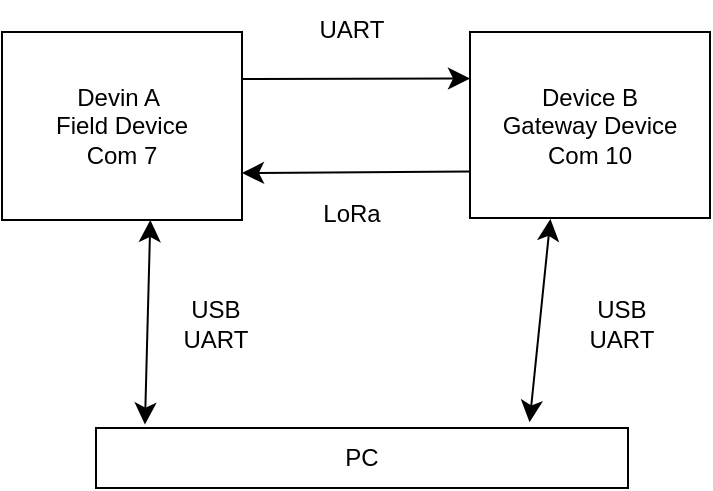 <mxfile version="26.0.10">
  <diagram name="Page-1" id="rw0GzpPOyDwTYIhDTkiK">
    <mxGraphModel dx="630" dy="1204" grid="0" gridSize="10" guides="1" tooltips="1" connect="1" arrows="1" fold="1" page="0" pageScale="1" pageWidth="850" pageHeight="1100" math="0" shadow="0">
      <root>
        <mxCell id="0" />
        <mxCell id="1" parent="0" />
        <mxCell id="N4wHxkVkyAUQMqO68sHh-6" style="edgeStyle=none;curved=1;rounded=0;orthogonalLoop=1;jettySize=auto;html=1;exitX=1;exitY=0.25;exitDx=0;exitDy=0;entryX=0;entryY=0.25;entryDx=0;entryDy=0;fontSize=12;startSize=8;endSize=8;" edge="1" parent="1" source="N4wHxkVkyAUQMqO68sHh-1" target="N4wHxkVkyAUQMqO68sHh-2">
          <mxGeometry relative="1" as="geometry" />
        </mxCell>
        <mxCell id="N4wHxkVkyAUQMqO68sHh-1" value="Devin A&amp;nbsp;&lt;div&gt;Field Device&lt;/div&gt;&lt;div&gt;Com 7&lt;/div&gt;" style="rounded=0;whiteSpace=wrap;html=1;" vertex="1" parent="1">
          <mxGeometry x="5" y="-59" width="120" height="94" as="geometry" />
        </mxCell>
        <mxCell id="N4wHxkVkyAUQMqO68sHh-7" style="edgeStyle=none;curved=1;rounded=0;orthogonalLoop=1;jettySize=auto;html=1;exitX=0;exitY=0.75;exitDx=0;exitDy=0;entryX=1;entryY=0.75;entryDx=0;entryDy=0;fontSize=12;startSize=8;endSize=8;" edge="1" parent="1" source="N4wHxkVkyAUQMqO68sHh-2" target="N4wHxkVkyAUQMqO68sHh-1">
          <mxGeometry relative="1" as="geometry" />
        </mxCell>
        <mxCell id="N4wHxkVkyAUQMqO68sHh-2" value="Device B&lt;div&gt;Gateway Device&lt;/div&gt;&lt;div&gt;Com 10&lt;/div&gt;" style="rounded=0;whiteSpace=wrap;html=1;" vertex="1" parent="1">
          <mxGeometry x="239" y="-59" width="120" height="93" as="geometry" />
        </mxCell>
        <mxCell id="N4wHxkVkyAUQMqO68sHh-3" value="PC" style="rounded=0;whiteSpace=wrap;html=1;" vertex="1" parent="1">
          <mxGeometry x="52" y="139" width="266" height="30" as="geometry" />
        </mxCell>
        <mxCell id="N4wHxkVkyAUQMqO68sHh-9" value="" style="endArrow=classic;startArrow=classic;html=1;rounded=0;fontSize=12;startSize=8;endSize=8;curved=1;entryX=0.618;entryY=1;entryDx=0;entryDy=0;entryPerimeter=0;exitX=0.092;exitY=-0.057;exitDx=0;exitDy=0;exitPerimeter=0;" edge="1" parent="1" source="N4wHxkVkyAUQMqO68sHh-3" target="N4wHxkVkyAUQMqO68sHh-1">
          <mxGeometry width="50" height="50" relative="1" as="geometry">
            <mxPoint x="47" y="116" as="sourcePoint" />
            <mxPoint x="97" y="66" as="targetPoint" />
          </mxGeometry>
        </mxCell>
        <mxCell id="N4wHxkVkyAUQMqO68sHh-10" value="" style="endArrow=classic;startArrow=classic;html=1;rounded=0;fontSize=12;startSize=8;endSize=8;curved=1;entryX=0.335;entryY=1.005;entryDx=0;entryDy=0;entryPerimeter=0;exitX=0.815;exitY=-0.095;exitDx=0;exitDy=0;exitPerimeter=0;" edge="1" parent="1" source="N4wHxkVkyAUQMqO68sHh-3" target="N4wHxkVkyAUQMqO68sHh-2">
          <mxGeometry width="50" height="50" relative="1" as="geometry">
            <mxPoint x="278" y="146" as="sourcePoint" />
            <mxPoint x="279" y="45" as="targetPoint" />
          </mxGeometry>
        </mxCell>
        <mxCell id="N4wHxkVkyAUQMqO68sHh-11" value="LoRa&lt;span style=&quot;color: rgba(0, 0, 0, 0); font-family: monospace; font-size: 0px; text-align: start; text-wrap-mode: nowrap;&quot;&gt;%3CmxGraphModel%3E%3Croot%3E%3CmxCell%20id%3D%220%22%2F%3E%3CmxCell%20id%3D%221%22%20parent%3D%220%22%2F%3E%3CmxCell%20id%3D%222%22%20value%3D%22%22%20style%3D%22endArrow%3Dclassic%3BstartArrow%3Dclassic%3Bhtml%3D1%3Brounded%3D0%3BfontSize%3D12%3BstartSize%3D8%3BendSize%3D8%3Bcurved%3D1%3BentryX%3D0.618%3BentryY%3D1%3BentryDx%3D0%3BentryDy%3D0%3BentryPerimeter%3D0%3BexitX%3D0.092%3BexitY%3D-0.057%3BexitDx%3D0%3BexitDy%3D0%3BexitPerimeter%3D0%3B%22%20edge%3D%221%22%20parent%3D%221%22%3E%3CmxGeometry%20width%3D%2250%22%20height%3D%2250%22%20relative%3D%221%22%20as%3D%22geometry%22%3E%3CmxPoint%20x%3D%2278%22%20y%3D%22136%22%20as%3D%22sourcePoint%22%2F%3E%3CmxPoint%20x%3D%2279%22%20y%3D%2235%22%20as%3D%22targetPoint%22%2F%3E%3C%2FmxGeometry%3E%3C%2FmxCell%3E%3C%2Froot%3E%3C%2FmxGraphModel%3E&lt;/span&gt;" style="text;html=1;align=center;verticalAlign=middle;whiteSpace=wrap;rounded=0;" vertex="1" parent="1">
          <mxGeometry x="150" y="17" width="60" height="30" as="geometry" />
        </mxCell>
        <mxCell id="N4wHxkVkyAUQMqO68sHh-12" value="UART" style="text;html=1;align=center;verticalAlign=middle;whiteSpace=wrap;rounded=0;" vertex="1" parent="1">
          <mxGeometry x="150" y="-75" width="60" height="30" as="geometry" />
        </mxCell>
        <mxCell id="N4wHxkVkyAUQMqO68sHh-13" value="USB&lt;div&gt;UART&lt;/div&gt;" style="text;html=1;align=center;verticalAlign=middle;whiteSpace=wrap;rounded=0;" vertex="1" parent="1">
          <mxGeometry x="82" y="72" width="60" height="30" as="geometry" />
        </mxCell>
        <mxCell id="N4wHxkVkyAUQMqO68sHh-14" value="USB&lt;div&gt;UART&lt;/div&gt;" style="text;html=1;align=center;verticalAlign=middle;whiteSpace=wrap;rounded=0;" vertex="1" parent="1">
          <mxGeometry x="285" y="72" width="60" height="30" as="geometry" />
        </mxCell>
      </root>
    </mxGraphModel>
  </diagram>
</mxfile>
